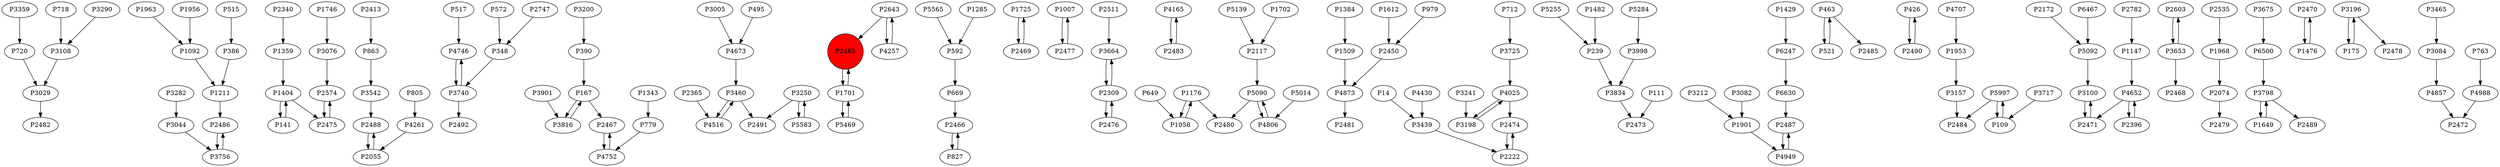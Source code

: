 digraph {
	P3359 -> P720
	P1211 -> P2486
	P3076 -> P2574
	P2413 -> P863
	P517 -> P4746
	P390 -> P167
	P3005 -> P4673
	P2643 -> P2465
	P3816 -> P167
	P592 -> P669
	P167 -> P3816
	P4746 -> P3740
	P1725 -> P2469
	P1359 -> P1404
	P572 -> P348
	P2488 -> P2055
	P1007 -> P2477
	P2340 -> P1359
	P3756 -> P2486
	P5565 -> P592
	P3664 -> P2309
	P4165 -> P2483
	P5090 -> P2480
	P2450 -> P4873
	P3029 -> P2482
	P3250 -> P2491
	P2474 -> P2222
	P5255 -> P239
	P495 -> P4673
	P1384 -> P1509
	P1058 -> P1176
	P6630 -> P2487
	P1404 -> P141
	P3901 -> P3816
	P111 -> P2473
	P718 -> P3108
	P463 -> P521
	P2476 -> P2309
	P426 -> P2490
	P5583 -> P3250
	P779 -> P4752
	P4707 -> P1953
	P2117 -> P5090
	P2172 -> P5092
	P1963 -> P1092
	P2603 -> P3653
	P805 -> P4261
	P1953 -> P3157
	P3460 -> P4516
	P2222 -> P2474
	P3998 -> P3834
	P1901 -> P4949
	P5139 -> P2117
	P2487 -> P4949
	P3717 -> P109
	P3542 -> P2488
	P4516 -> P3460
	P3834 -> P2473
	P1429 -> P6247
	P4949 -> P2487
	P4261 -> P2055
	P3198 -> P4025
	P4806 -> P5090
	P1746 -> P3076
	P2055 -> P2488
	P2486 -> P3756
	P386 -> P1211
	P3212 -> P1901
	P2535 -> P1968
	P6247 -> P6630
	P5090 -> P4806
	P1968 -> P2074
	P3798 -> P1649
	P2490 -> P426
	P2074 -> P2479
	P2477 -> P1007
	P3082 -> P1901
	P649 -> P1058
	P1649 -> P3798
	P2471 -> P3100
	P3439 -> P2222
	P2470 -> P1476
	P2643 -> P4257
	P2396 -> P4652
	P5997 -> P109
	P1092 -> P1211
	P3653 -> P2603
	P3740 -> P4746
	P1176 -> P2480
	P1404 -> P2475
	P4752 -> P2467
	P2511 -> P3664
	P3196 -> P175
	P4257 -> P2643
	P463 -> P2485
	P3675 -> P6500
	P3290 -> P3108
	P3725 -> P4025
	P3465 -> P3084
	P1701 -> P2465
	P6500 -> P3798
	P4652 -> P2396
	P2574 -> P2475
	P4673 -> P3460
	P167 -> P2467
	P3100 -> P2471
	P3250 -> P5583
	P1476 -> P2470
	P5284 -> P3998
	P3653 -> P2468
	P14 -> P3439
	P669 -> P2466
	P3798 -> P2489
	P1701 -> P5469
	P2475 -> P2574
	P1702 -> P2117
	P3084 -> P4857
	P712 -> P3725
	P5469 -> P1701
	P827 -> P2466
	P1176 -> P1058
	P3196 -> P2478
	P6467 -> P5092
	P3460 -> P2491
	P2465 -> P1701
	P1343 -> P779
	P720 -> P3029
	P3740 -> P2492
	P5997 -> P2484
	P515 -> P386
	P4652 -> P2471
	P521 -> P463
	P3157 -> P2484
	P2469 -> P1725
	P2309 -> P3664
	P1482 -> P239
	P1147 -> P4652
	P3241 -> P3198
	P2467 -> P4752
	P763 -> P4988
	P4430 -> P3439
	P863 -> P3542
	P3044 -> P3756
	P1612 -> P2450
	P4025 -> P2474
	P1285 -> P592
	P141 -> P1404
	P2309 -> P2476
	P979 -> P2450
	P2782 -> P1147
	P3282 -> P3044
	P4857 -> P2472
	P3108 -> P3029
	P2365 -> P4516
	P1956 -> P1092
	P2466 -> P827
	P2747 -> P348
	P2483 -> P4165
	P5092 -> P3100
	P4873 -> P2481
	P3200 -> P390
	P348 -> P3740
	P5014 -> P4806
	P4988 -> P2472
	P109 -> P5997
	P1509 -> P4873
	P4025 -> P3198
	P175 -> P3196
	P239 -> P3834
	P2465 [shape=circle]
	P2465 [style=filled]
	P2465 [fillcolor=red]
}